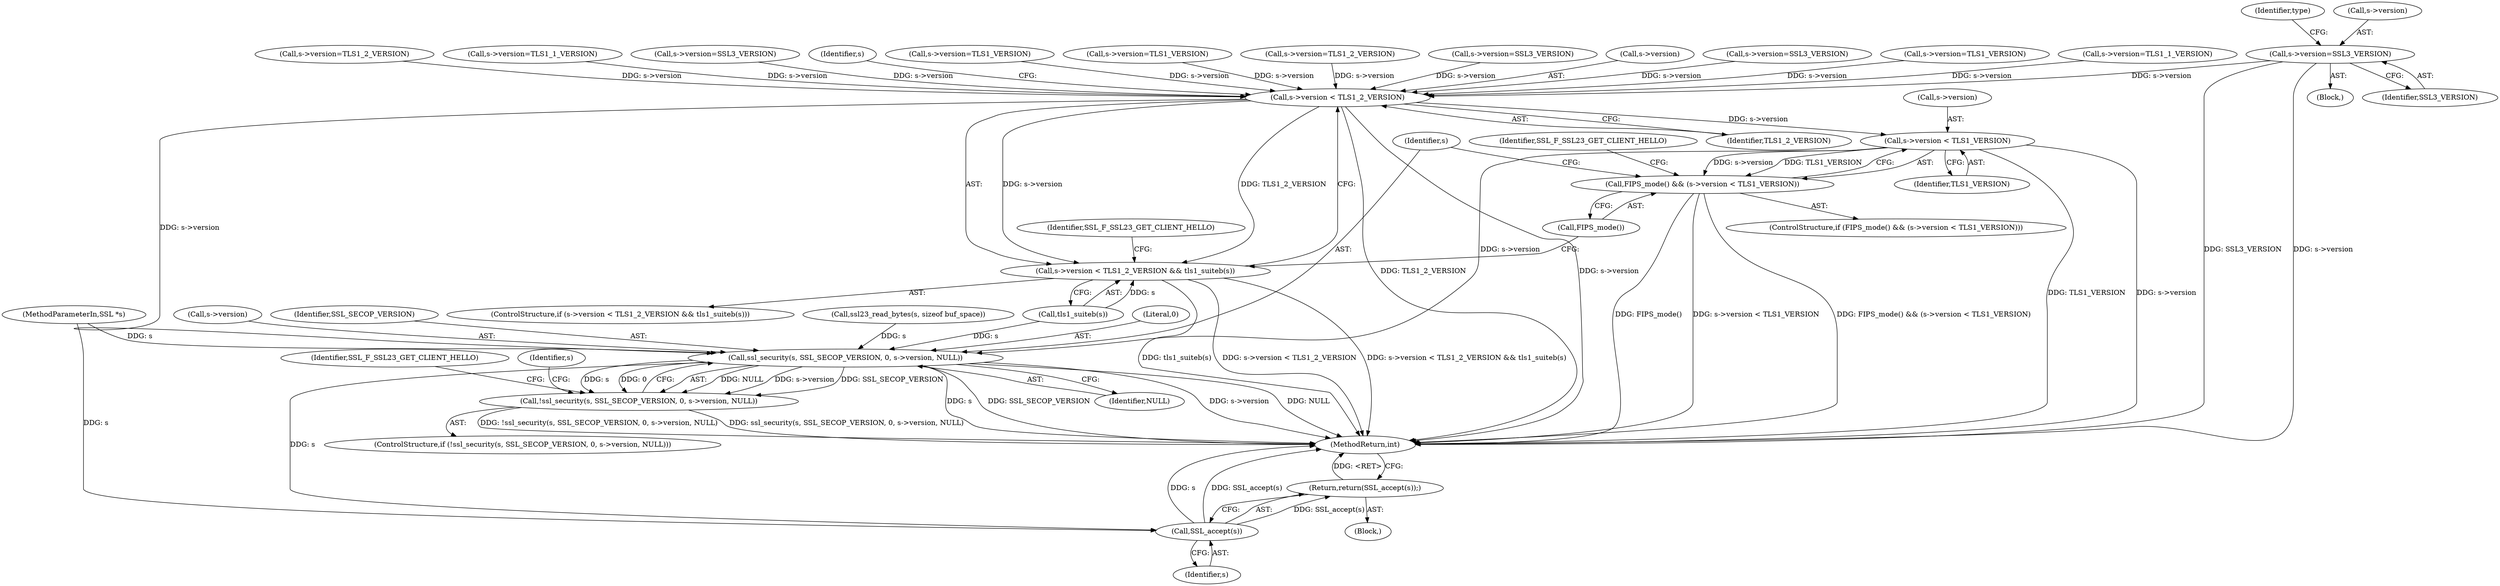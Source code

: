 digraph "0_openssl_280b1f1ad12131defcd986676a8fc9717aaa601b@pointer" {
"1000365" [label="(Call,s->version=SSL3_VERSION)"];
"1000686" [label="(Call,s->version < TLS1_2_VERSION)"];
"1000685" [label="(Call,s->version < TLS1_2_VERSION && tls1_suiteb(s))"];
"1000701" [label="(Call,s->version < TLS1_VERSION)"];
"1000699" [label="(Call,FIPS_mode() && (s->version < TLS1_VERSION))"];
"1000713" [label="(Call,ssl_security(s, SSL_SECOP_VERSION, 0, s->version, NULL))"];
"1000712" [label="(Call,!ssl_security(s, SSL_SECOP_VERSION, 0, s->version, NULL))"];
"1000749" [label="(Call,SSL_accept(s))"];
"1000748" [label="(Return,return(SSL_accept(s));)"];
"1000347" [label="(Call,s->version=SSL3_VERSION)"];
"1000695" [label="(Identifier,SSL_F_SSL23_GET_CLIENT_HELLO)"];
"1000124" [label="(Block,)"];
"1000700" [label="(Call,FIPS_mode())"];
"1000685" [label="(Call,s->version < TLS1_2_VERSION && tls1_suiteb(s))"];
"1000365" [label="(Call,s->version=SSL3_VERSION)"];
"1000686" [label="(Call,s->version < TLS1_2_VERSION)"];
"1000716" [label="(Literal,0)"];
"1000708" [label="(Identifier,SSL_F_SSL23_GET_CLIENT_HELLO)"];
"1000690" [label="(Identifier,TLS1_2_VERSION)"];
"1000684" [label="(ControlStructure,if (s->version < TLS1_2_VERSION && tls1_suiteb(s)))"];
"1000687" [label="(Call,s->version)"];
"1000606" [label="(Call,s->version=SSL3_VERSION)"];
"1000330" [label="(Call,s->version=TLS1_VERSION)"];
"1000699" [label="(Call,FIPS_mode() && (s->version < TLS1_VERSION))"];
"1000750" [label="(Identifier,s)"];
"1000691" [label="(Call,tls1_suiteb(s))"];
"1000698" [label="(ControlStructure,if (FIPS_mode() && (s->version < TLS1_VERSION)))"];
"1000364" [label="(Block,)"];
"1000537" [label="(Call,s->version=TLS1_1_VERSION)"];
"1000705" [label="(Identifier,TLS1_VERSION)"];
"1000712" [label="(Call,!ssl_security(s, SSL_SECOP_VERSION, 0, s->version, NULL))"];
"1000714" [label="(Identifier,s)"];
"1000512" [label="(Call,s->version=TLS1_2_VERSION)"];
"1000717" [label="(Call,s->version)"];
"1000713" [label="(Call,ssl_security(s, SSL_SECOP_VERSION, 0, s->version, NULL))"];
"1000313" [label="(Call,s->version=TLS1_1_VERSION)"];
"1000371" [label="(Identifier,type)"];
"1000761" [label="(MethodReturn,int)"];
"1000575" [label="(Call,s->version=SSL3_VERSION)"];
"1000711" [label="(ControlStructure,if (!ssl_security(s, SSL_SECOP_VERSION, 0, s->version, NULL)))"];
"1000723" [label="(Identifier,SSL_F_SSL23_GET_CLIENT_HELLO)"];
"1000692" [label="(Identifier,s)"];
"1000123" [label="(MethodParameterIn,SSL *s)"];
"1000702" [label="(Call,s->version)"];
"1000720" [label="(Identifier,NULL)"];
"1000749" [label="(Call,SSL_accept(s))"];
"1000748" [label="(Return,return(SSL_accept(s));)"];
"1000701" [label="(Call,s->version < TLS1_VERSION)"];
"1000366" [label="(Call,s->version)"];
"1000729" [label="(Identifier,s)"];
"1000556" [label="(Call,s->version=TLS1_VERSION)"];
"1000369" [label="(Identifier,SSL3_VERSION)"];
"1000382" [label="(Call,s->version=TLS1_VERSION)"];
"1000715" [label="(Identifier,SSL_SECOP_VERSION)"];
"1000290" [label="(Call,s->version=TLS1_2_VERSION)"];
"1000174" [label="(Call,ssl23_read_bytes(s, sizeof buf_space))"];
"1000365" -> "1000364"  [label="AST: "];
"1000365" -> "1000369"  [label="CFG: "];
"1000366" -> "1000365"  [label="AST: "];
"1000369" -> "1000365"  [label="AST: "];
"1000371" -> "1000365"  [label="CFG: "];
"1000365" -> "1000761"  [label="DDG: SSL3_VERSION"];
"1000365" -> "1000761"  [label="DDG: s->version"];
"1000365" -> "1000686"  [label="DDG: s->version"];
"1000686" -> "1000685"  [label="AST: "];
"1000686" -> "1000690"  [label="CFG: "];
"1000687" -> "1000686"  [label="AST: "];
"1000690" -> "1000686"  [label="AST: "];
"1000692" -> "1000686"  [label="CFG: "];
"1000685" -> "1000686"  [label="CFG: "];
"1000686" -> "1000761"  [label="DDG: TLS1_2_VERSION"];
"1000686" -> "1000761"  [label="DDG: s->version"];
"1000686" -> "1000685"  [label="DDG: s->version"];
"1000686" -> "1000685"  [label="DDG: TLS1_2_VERSION"];
"1000606" -> "1000686"  [label="DDG: s->version"];
"1000290" -> "1000686"  [label="DDG: s->version"];
"1000330" -> "1000686"  [label="DDG: s->version"];
"1000382" -> "1000686"  [label="DDG: s->version"];
"1000512" -> "1000686"  [label="DDG: s->version"];
"1000556" -> "1000686"  [label="DDG: s->version"];
"1000347" -> "1000686"  [label="DDG: s->version"];
"1000575" -> "1000686"  [label="DDG: s->version"];
"1000537" -> "1000686"  [label="DDG: s->version"];
"1000313" -> "1000686"  [label="DDG: s->version"];
"1000686" -> "1000701"  [label="DDG: s->version"];
"1000686" -> "1000713"  [label="DDG: s->version"];
"1000685" -> "1000684"  [label="AST: "];
"1000685" -> "1000691"  [label="CFG: "];
"1000691" -> "1000685"  [label="AST: "];
"1000695" -> "1000685"  [label="CFG: "];
"1000700" -> "1000685"  [label="CFG: "];
"1000685" -> "1000761"  [label="DDG: s->version < TLS1_2_VERSION && tls1_suiteb(s)"];
"1000685" -> "1000761"  [label="DDG: s->version < TLS1_2_VERSION"];
"1000685" -> "1000761"  [label="DDG: tls1_suiteb(s)"];
"1000691" -> "1000685"  [label="DDG: s"];
"1000701" -> "1000699"  [label="AST: "];
"1000701" -> "1000705"  [label="CFG: "];
"1000702" -> "1000701"  [label="AST: "];
"1000705" -> "1000701"  [label="AST: "];
"1000699" -> "1000701"  [label="CFG: "];
"1000701" -> "1000761"  [label="DDG: TLS1_VERSION"];
"1000701" -> "1000761"  [label="DDG: s->version"];
"1000701" -> "1000699"  [label="DDG: s->version"];
"1000701" -> "1000699"  [label="DDG: TLS1_VERSION"];
"1000701" -> "1000713"  [label="DDG: s->version"];
"1000699" -> "1000698"  [label="AST: "];
"1000699" -> "1000700"  [label="CFG: "];
"1000700" -> "1000699"  [label="AST: "];
"1000708" -> "1000699"  [label="CFG: "];
"1000714" -> "1000699"  [label="CFG: "];
"1000699" -> "1000761"  [label="DDG: FIPS_mode()"];
"1000699" -> "1000761"  [label="DDG: s->version < TLS1_VERSION"];
"1000699" -> "1000761"  [label="DDG: FIPS_mode() && (s->version < TLS1_VERSION)"];
"1000713" -> "1000712"  [label="AST: "];
"1000713" -> "1000720"  [label="CFG: "];
"1000714" -> "1000713"  [label="AST: "];
"1000715" -> "1000713"  [label="AST: "];
"1000716" -> "1000713"  [label="AST: "];
"1000717" -> "1000713"  [label="AST: "];
"1000720" -> "1000713"  [label="AST: "];
"1000712" -> "1000713"  [label="CFG: "];
"1000713" -> "1000761"  [label="DDG: s"];
"1000713" -> "1000761"  [label="DDG: SSL_SECOP_VERSION"];
"1000713" -> "1000761"  [label="DDG: s->version"];
"1000713" -> "1000761"  [label="DDG: NULL"];
"1000713" -> "1000712"  [label="DDG: NULL"];
"1000713" -> "1000712"  [label="DDG: s->version"];
"1000713" -> "1000712"  [label="DDG: SSL_SECOP_VERSION"];
"1000713" -> "1000712"  [label="DDG: s"];
"1000713" -> "1000712"  [label="DDG: 0"];
"1000691" -> "1000713"  [label="DDG: s"];
"1000174" -> "1000713"  [label="DDG: s"];
"1000123" -> "1000713"  [label="DDG: s"];
"1000713" -> "1000749"  [label="DDG: s"];
"1000712" -> "1000711"  [label="AST: "];
"1000723" -> "1000712"  [label="CFG: "];
"1000729" -> "1000712"  [label="CFG: "];
"1000712" -> "1000761"  [label="DDG: !ssl_security(s, SSL_SECOP_VERSION, 0, s->version, NULL)"];
"1000712" -> "1000761"  [label="DDG: ssl_security(s, SSL_SECOP_VERSION, 0, s->version, NULL)"];
"1000749" -> "1000748"  [label="AST: "];
"1000749" -> "1000750"  [label="CFG: "];
"1000750" -> "1000749"  [label="AST: "];
"1000748" -> "1000749"  [label="CFG: "];
"1000749" -> "1000761"  [label="DDG: s"];
"1000749" -> "1000761"  [label="DDG: SSL_accept(s)"];
"1000749" -> "1000748"  [label="DDG: SSL_accept(s)"];
"1000123" -> "1000749"  [label="DDG: s"];
"1000748" -> "1000124"  [label="AST: "];
"1000761" -> "1000748"  [label="CFG: "];
"1000748" -> "1000761"  [label="DDG: <RET>"];
}
